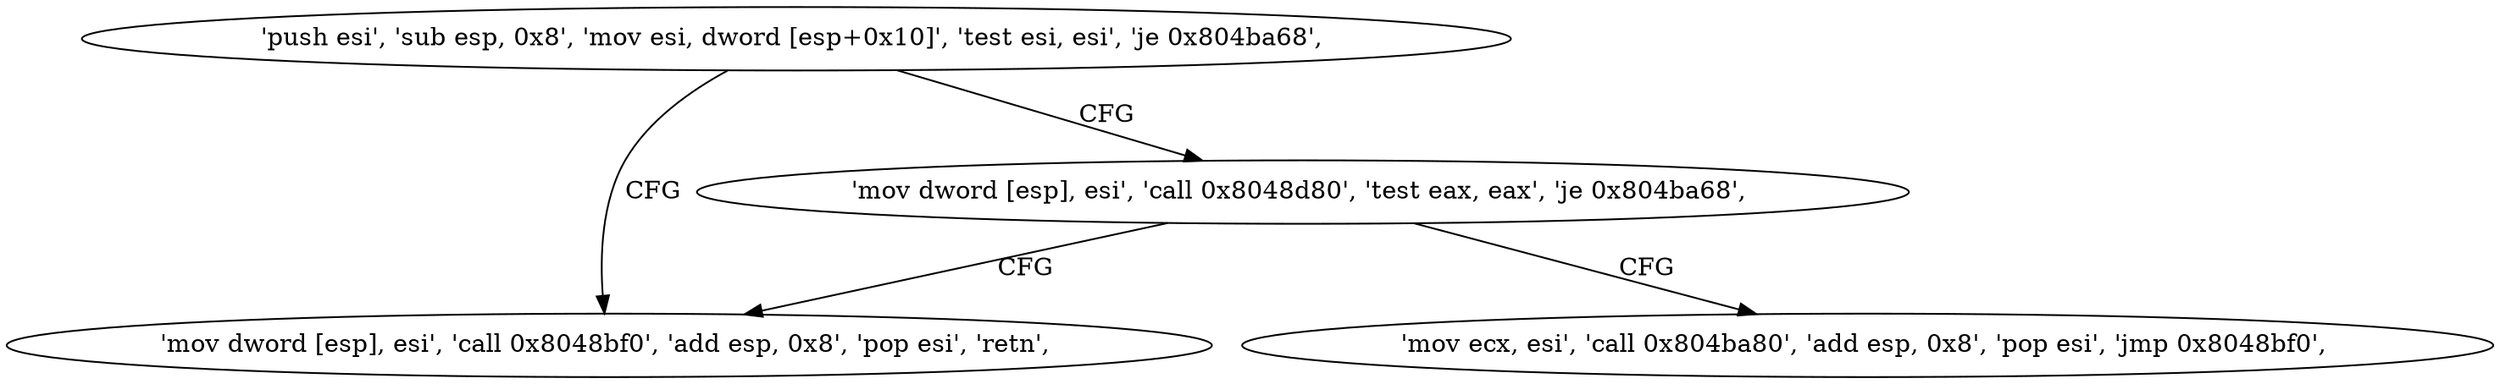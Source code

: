 digraph "func" {
"134527552" [label = "'push esi', 'sub esp, 0x8', 'mov esi, dword [esp+0x10]', 'test esi, esi', 'je 0x804ba68', " ]
"134527592" [label = "'mov dword [esp], esi', 'call 0x8048bf0', 'add esp, 0x8', 'pop esi', 'retn', " ]
"134527564" [label = "'mov dword [esp], esi', 'call 0x8048d80', 'test eax, eax', 'je 0x804ba68', " ]
"134527576" [label = "'mov ecx, esi', 'call 0x804ba80', 'add esp, 0x8', 'pop esi', 'jmp 0x8048bf0', " ]
"134527552" -> "134527592" [ label = "CFG" ]
"134527552" -> "134527564" [ label = "CFG" ]
"134527564" -> "134527592" [ label = "CFG" ]
"134527564" -> "134527576" [ label = "CFG" ]
}
